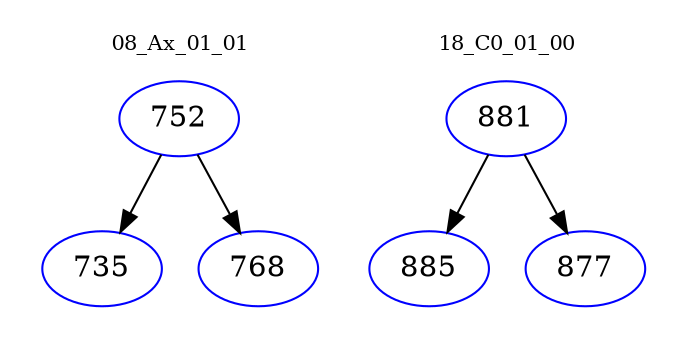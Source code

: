 digraph{
subgraph cluster_0 {
color = white
label = "08_Ax_01_01";
fontsize=10;
T0_752 [label="752", color="blue"]
T0_752 -> T0_735 [color="black"]
T0_735 [label="735", color="blue"]
T0_752 -> T0_768 [color="black"]
T0_768 [label="768", color="blue"]
}
subgraph cluster_1 {
color = white
label = "18_C0_01_00";
fontsize=10;
T1_881 [label="881", color="blue"]
T1_881 -> T1_885 [color="black"]
T1_885 [label="885", color="blue"]
T1_881 -> T1_877 [color="black"]
T1_877 [label="877", color="blue"]
}
}

